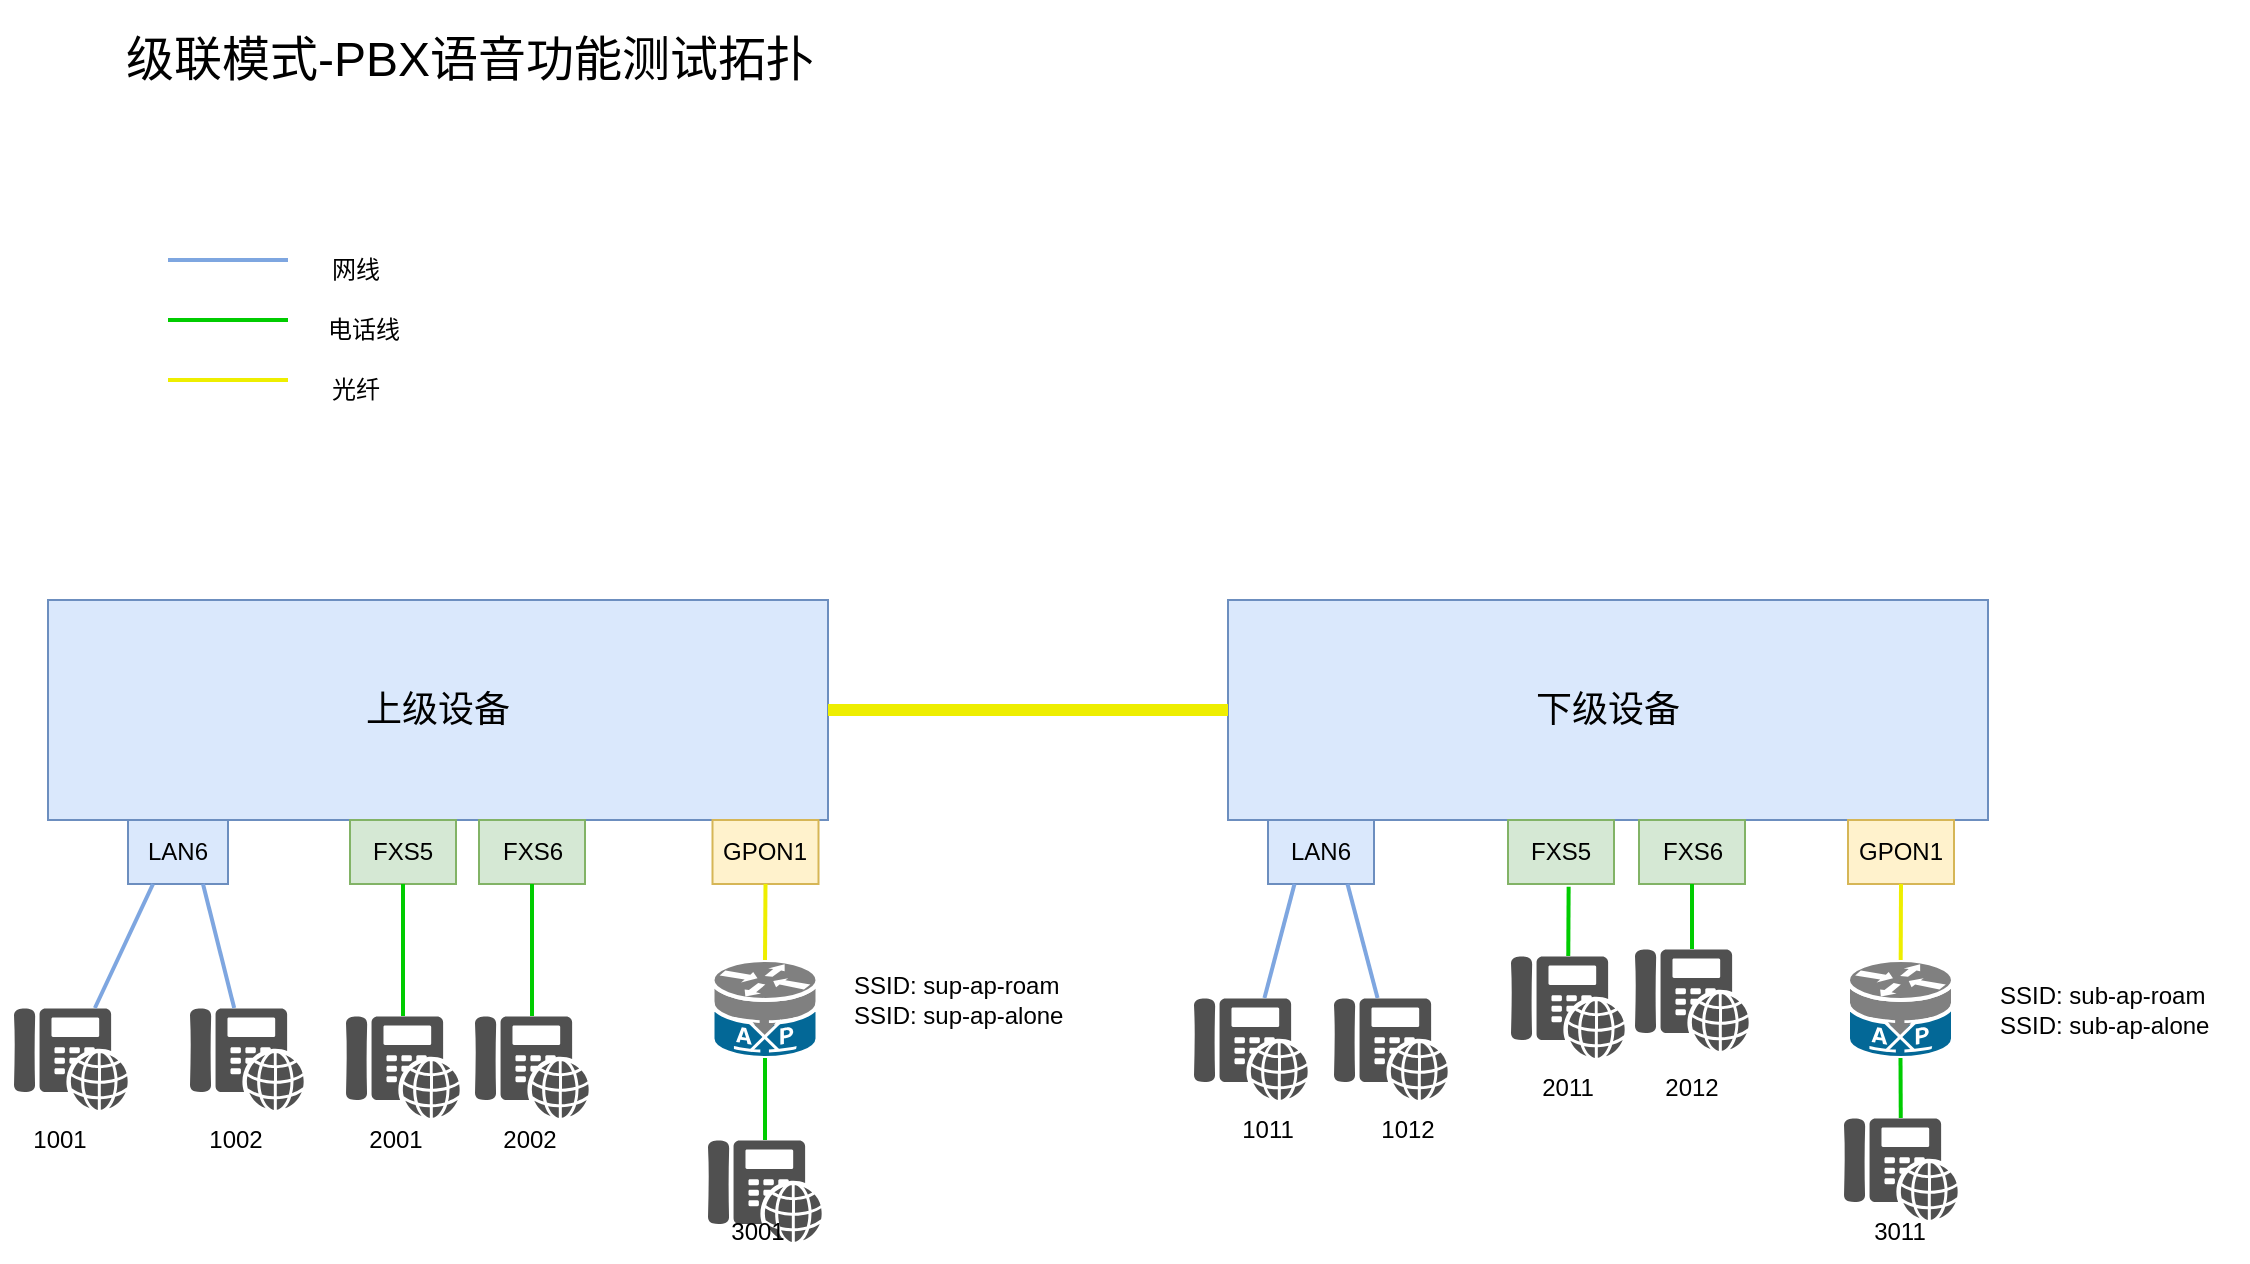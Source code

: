 <mxfile version="26.0.6" pages="2">
  <diagram id="icO13vb0mqmkHHf4-wn3" name="cascade_pbx_topo">
    <mxGraphModel dx="497" dy="292" grid="1" gridSize="10" guides="1" tooltips="1" connect="1" arrows="1" fold="1" page="1" pageScale="1" pageWidth="827" pageHeight="1169" math="0" shadow="0">
      <root>
        <mxCell id="0" />
        <mxCell id="1" parent="0" />
        <mxCell id="by5dA0bPQGcLcG-1_i2Y-1" value="&lt;font style=&quot;font-size: 18px;&quot;&gt;上级设备&lt;/font&gt;" style="rounded=0;whiteSpace=wrap;html=1;fillColor=#dae8fc;strokeColor=#6c8ebf;" parent="1" vertex="1">
          <mxGeometry x="40" y="300" width="390" height="110" as="geometry" />
        </mxCell>
        <mxCell id="by5dA0bPQGcLcG-1_i2Y-5" value="&lt;font style=&quot;font-size: 18px;&quot;&gt;下级设备&lt;/font&gt;" style="rounded=0;whiteSpace=wrap;html=1;fillColor=#dae8fc;strokeColor=#6c8ebf;" parent="1" vertex="1">
          <mxGeometry x="630" y="300" width="380" height="110" as="geometry" />
        </mxCell>
        <mxCell id="by5dA0bPQGcLcG-1_i2Y-7" value="" style="shape=mxgraph.cisco.misc.axp;sketch=0;html=1;pointerEvents=1;dashed=0;fillColor=#036897;strokeColor=#ffffff;strokeWidth=2;verticalLabelPosition=bottom;verticalAlign=top;align=center;outlineConnect=0;" parent="1" vertex="1">
          <mxGeometry x="372.25" y="480" width="52.5" height="49" as="geometry" />
        </mxCell>
        <mxCell id="by5dA0bPQGcLcG-1_i2Y-8" value="" style="sketch=0;pointerEvents=1;shadow=0;dashed=0;html=1;strokeColor=none;fillColor=#505050;labelPosition=center;verticalLabelPosition=bottom;verticalAlign=top;outlineConnect=0;align=center;shape=mxgraph.office.devices.phone_voip;" parent="1" vertex="1">
          <mxGeometry x="23" y="504" width="57" height="51" as="geometry" />
        </mxCell>
        <mxCell id="by5dA0bPQGcLcG-1_i2Y-12" value="" style="sketch=0;pointerEvents=1;shadow=0;dashed=0;html=1;strokeColor=none;fillColor=#505050;labelPosition=center;verticalLabelPosition=bottom;verticalAlign=top;outlineConnect=0;align=center;shape=mxgraph.office.devices.phone_voip;" parent="1" vertex="1">
          <mxGeometry x="771.5" y="478" width="57" height="51" as="geometry" />
        </mxCell>
        <mxCell id="by5dA0bPQGcLcG-1_i2Y-14" value="" style="sketch=0;pointerEvents=1;shadow=0;dashed=0;html=1;strokeColor=none;fillColor=#505050;labelPosition=center;verticalLabelPosition=bottom;verticalAlign=top;outlineConnect=0;align=center;shape=mxgraph.office.devices.phone_voip;" parent="1" vertex="1">
          <mxGeometry x="189" y="508" width="57" height="51" as="geometry" />
        </mxCell>
        <mxCell id="by5dA0bPQGcLcG-1_i2Y-15" value="" style="sketch=0;pointerEvents=1;shadow=0;dashed=0;html=1;strokeColor=none;fillColor=#505050;labelPosition=center;verticalLabelPosition=bottom;verticalAlign=top;outlineConnect=0;align=center;shape=mxgraph.office.devices.phone_voip;" parent="1" vertex="1">
          <mxGeometry x="938" y="559" width="57" height="51" as="geometry" />
        </mxCell>
        <mxCell id="by5dA0bPQGcLcG-1_i2Y-16" value="" style="sketch=0;pointerEvents=1;shadow=0;dashed=0;html=1;strokeColor=none;fillColor=#505050;labelPosition=center;verticalLabelPosition=bottom;verticalAlign=top;outlineConnect=0;align=center;shape=mxgraph.office.devices.phone_voip;" parent="1" vertex="1">
          <mxGeometry x="613" y="499" width="57" height="51" as="geometry" />
        </mxCell>
        <mxCell id="by5dA0bPQGcLcG-1_i2Y-23" value="LAN6" style="rounded=0;whiteSpace=wrap;html=1;fillColor=#dae8fc;strokeColor=#6c8ebf;" parent="1" vertex="1">
          <mxGeometry x="80" y="410" width="50" height="32" as="geometry" />
        </mxCell>
        <mxCell id="by5dA0bPQGcLcG-1_i2Y-24" value="FXS5" style="rounded=0;whiteSpace=wrap;html=1;fillColor=#d5e8d4;strokeColor=#82b366;" parent="1" vertex="1">
          <mxGeometry x="191" y="410" width="53" height="32" as="geometry" />
        </mxCell>
        <mxCell id="by5dA0bPQGcLcG-1_i2Y-25" value="LAN6" style="rounded=0;whiteSpace=wrap;html=1;fillColor=#dae8fc;strokeColor=#6c8ebf;" parent="1" vertex="1">
          <mxGeometry x="650" y="410" width="53" height="32" as="geometry" />
        </mxCell>
        <mxCell id="by5dA0bPQGcLcG-1_i2Y-26" value="FXS5" style="rounded=0;whiteSpace=wrap;html=1;fillColor=#d5e8d4;strokeColor=#82b366;" parent="1" vertex="1">
          <mxGeometry x="770" y="410" width="53" height="32" as="geometry" />
        </mxCell>
        <mxCell id="by5dA0bPQGcLcG-1_i2Y-27" value="GPON1" style="rounded=0;whiteSpace=wrap;html=1;fillColor=#fff2cc;strokeColor=#d6b656;" parent="1" vertex="1">
          <mxGeometry x="372.25" y="410" width="53" height="32" as="geometry" />
        </mxCell>
        <mxCell id="by5dA0bPQGcLcG-1_i2Y-28" value="" style="shape=mxgraph.cisco.misc.axp;sketch=0;html=1;pointerEvents=1;dashed=0;fillColor=#036897;strokeColor=#ffffff;strokeWidth=2;verticalLabelPosition=bottom;verticalAlign=top;align=center;outlineConnect=0;" parent="1" vertex="1">
          <mxGeometry x="940" y="480" width="52.5" height="49" as="geometry" />
        </mxCell>
        <mxCell id="by5dA0bPQGcLcG-1_i2Y-29" value="GPON1" style="rounded=0;whiteSpace=wrap;html=1;fillColor=#fff2cc;strokeColor=#d6b656;" parent="1" vertex="1">
          <mxGeometry x="940" y="410" width="53" height="32" as="geometry" />
        </mxCell>
        <mxCell id="by5dA0bPQGcLcG-1_i2Y-30" value="" style="sketch=0;pointerEvents=1;shadow=0;dashed=0;html=1;strokeColor=none;fillColor=#505050;labelPosition=center;verticalLabelPosition=bottom;verticalAlign=top;outlineConnect=0;align=center;shape=mxgraph.office.devices.phone_voip;" parent="1" vertex="1">
          <mxGeometry x="370" y="570" width="57" height="51" as="geometry" />
        </mxCell>
        <mxCell id="by5dA0bPQGcLcG-1_i2Y-36" value="1001" style="text;html=1;align=center;verticalAlign=middle;whiteSpace=wrap;rounded=0;" parent="1" vertex="1">
          <mxGeometry x="16" y="555" width="60" height="30" as="geometry" />
        </mxCell>
        <mxCell id="by5dA0bPQGcLcG-1_i2Y-37" value="2001" style="text;html=1;align=center;verticalAlign=middle;whiteSpace=wrap;rounded=0;" parent="1" vertex="1">
          <mxGeometry x="184" y="555" width="60" height="30" as="geometry" />
        </mxCell>
        <mxCell id="by5dA0bPQGcLcG-1_i2Y-38" value="" style="sketch=0;pointerEvents=1;shadow=0;dashed=0;html=1;strokeColor=none;fillColor=#505050;labelPosition=center;verticalLabelPosition=bottom;verticalAlign=top;outlineConnect=0;align=center;shape=mxgraph.office.devices.phone_voip;" parent="1" vertex="1">
          <mxGeometry x="253.5" y="508" width="57" height="51" as="geometry" />
        </mxCell>
        <mxCell id="by5dA0bPQGcLcG-1_i2Y-39" value="FXS6" style="rounded=0;whiteSpace=wrap;html=1;fillColor=#d5e8d4;strokeColor=#82b366;" parent="1" vertex="1">
          <mxGeometry x="255.5" y="410" width="53" height="32" as="geometry" />
        </mxCell>
        <mxCell id="by5dA0bPQGcLcG-1_i2Y-40" value="2002" style="text;html=1;align=center;verticalAlign=middle;whiteSpace=wrap;rounded=0;" parent="1" vertex="1">
          <mxGeometry x="250.5" y="555" width="60" height="30" as="geometry" />
        </mxCell>
        <mxCell id="by5dA0bPQGcLcG-1_i2Y-41" value="1011" style="text;html=1;align=center;verticalAlign=middle;whiteSpace=wrap;rounded=0;" parent="1" vertex="1">
          <mxGeometry x="620" y="550" width="60" height="30" as="geometry" />
        </mxCell>
        <mxCell id="by5dA0bPQGcLcG-1_i2Y-42" value="" style="sketch=0;pointerEvents=1;shadow=0;dashed=0;html=1;strokeColor=none;fillColor=#505050;labelPosition=center;verticalLabelPosition=bottom;verticalAlign=top;outlineConnect=0;align=center;shape=mxgraph.office.devices.phone_voip;" parent="1" vertex="1">
          <mxGeometry x="833.5" y="474.5" width="57" height="51" as="geometry" />
        </mxCell>
        <mxCell id="by5dA0bPQGcLcG-1_i2Y-43" value="FXS6" style="rounded=0;whiteSpace=wrap;html=1;fillColor=#d5e8d4;strokeColor=#82b366;" parent="1" vertex="1">
          <mxGeometry x="835.5" y="410" width="53" height="32" as="geometry" />
        </mxCell>
        <mxCell id="by5dA0bPQGcLcG-1_i2Y-44" value="2011" style="text;html=1;align=center;verticalAlign=middle;whiteSpace=wrap;rounded=0;" parent="1" vertex="1">
          <mxGeometry x="770" y="529" width="60" height="30" as="geometry" />
        </mxCell>
        <mxCell id="by5dA0bPQGcLcG-1_i2Y-45" value="2012" style="text;html=1;align=center;verticalAlign=middle;whiteSpace=wrap;rounded=0;" parent="1" vertex="1">
          <mxGeometry x="832" y="529" width="60" height="30" as="geometry" />
        </mxCell>
        <mxCell id="by5dA0bPQGcLcG-1_i2Y-46" value="3001" style="text;html=1;align=center;verticalAlign=middle;whiteSpace=wrap;rounded=0;" parent="1" vertex="1">
          <mxGeometry x="364.75" y="601" width="60" height="30" as="geometry" />
        </mxCell>
        <mxCell id="by5dA0bPQGcLcG-1_i2Y-47" value="301&lt;span style=&quot;background-color: initial;&quot;&gt;1&lt;/span&gt;" style="text;html=1;align=center;verticalAlign=middle;whiteSpace=wrap;rounded=0;" parent="1" vertex="1">
          <mxGeometry x="936.25" y="601" width="60" height="30" as="geometry" />
        </mxCell>
        <mxCell id="by5dA0bPQGcLcG-1_i2Y-48" value="" style="sketch=0;pointerEvents=1;shadow=0;dashed=0;html=1;strokeColor=none;fillColor=#505050;labelPosition=center;verticalLabelPosition=bottom;verticalAlign=top;outlineConnect=0;align=center;shape=mxgraph.office.devices.phone_voip;" parent="1" vertex="1">
          <mxGeometry x="111" y="504" width="57" height="51" as="geometry" />
        </mxCell>
        <mxCell id="by5dA0bPQGcLcG-1_i2Y-49" value="1002" style="text;html=1;align=center;verticalAlign=middle;whiteSpace=wrap;rounded=0;" parent="1" vertex="1">
          <mxGeometry x="104" y="555" width="60" height="30" as="geometry" />
        </mxCell>
        <mxCell id="by5dA0bPQGcLcG-1_i2Y-50" value="" style="sketch=0;pointerEvents=1;shadow=0;dashed=0;html=1;strokeColor=none;fillColor=#505050;labelPosition=center;verticalLabelPosition=bottom;verticalAlign=top;outlineConnect=0;align=center;shape=mxgraph.office.devices.phone_voip;" parent="1" vertex="1">
          <mxGeometry x="683" y="499" width="57" height="51" as="geometry" />
        </mxCell>
        <mxCell id="by5dA0bPQGcLcG-1_i2Y-51" value="1012" style="text;html=1;align=center;verticalAlign=middle;whiteSpace=wrap;rounded=0;" parent="1" vertex="1">
          <mxGeometry x="690" y="550" width="60" height="30" as="geometry" />
        </mxCell>
        <mxCell id="by5dA0bPQGcLcG-1_i2Y-52" value="SSID: sup-ap-roam&lt;div&gt;SSID: sup-ap-alone&lt;br&gt;&lt;/div&gt;" style="text;strokeColor=none;fillColor=none;align=left;verticalAlign=middle;spacingLeft=4;spacingRight=4;overflow=hidden;points=[[0,0.5],[1,0.5]];portConstraint=eastwest;rotatable=0;whiteSpace=wrap;html=1;" parent="1" vertex="1">
          <mxGeometry x="437" y="470" width="133" height="60" as="geometry" />
        </mxCell>
        <mxCell id="by5dA0bPQGcLcG-1_i2Y-53" value="SSID: sub-ap-roam&lt;div&gt;SSID: sub-ap-alone&lt;br&gt;&lt;/div&gt;" style="text;strokeColor=none;fillColor=none;align=left;verticalAlign=middle;spacingLeft=4;spacingRight=4;overflow=hidden;points=[[0,0.5],[1,0.5]];portConstraint=eastwest;rotatable=0;whiteSpace=wrap;html=1;" parent="1" vertex="1">
          <mxGeometry x="1010" y="480" width="130" height="50" as="geometry" />
        </mxCell>
        <mxCell id="Ep1STftQRM0y1Ukb86I6-2" value="" style="endArrow=none;html=1;rounded=0;strokeColor=#eeee00;strokeWidth=6;shadow=0;entryX=0;entryY=0.5;entryDx=0;entryDy=0;exitX=1;exitY=0.5;exitDx=0;exitDy=0;" parent="1" source="by5dA0bPQGcLcG-1_i2Y-1" target="by5dA0bPQGcLcG-1_i2Y-5" edge="1">
          <mxGeometry width="50" height="50" relative="1" as="geometry">
            <mxPoint x="460" y="350" as="sourcePoint" />
            <mxPoint x="480" y="280" as="targetPoint" />
          </mxGeometry>
        </mxCell>
        <mxCell id="Ep1STftQRM0y1Ukb86I6-3" value="" style="endArrow=none;html=1;rounded=0;strokeColor=#7EA6E0;strokeWidth=2;entryX=0.25;entryY=1;entryDx=0;entryDy=0;" parent="1" source="by5dA0bPQGcLcG-1_i2Y-8" target="by5dA0bPQGcLcG-1_i2Y-23" edge="1">
          <mxGeometry width="50" height="50" relative="1" as="geometry">
            <mxPoint x="30" y="620" as="sourcePoint" />
            <mxPoint x="80" y="570" as="targetPoint" />
          </mxGeometry>
        </mxCell>
        <mxCell id="Ep1STftQRM0y1Ukb86I6-5" value="" style="endArrow=none;html=1;rounded=0;strokeColor=#7EA6E0;strokeWidth=2;entryX=0.75;entryY=1;entryDx=0;entryDy=0;" parent="1" source="by5dA0bPQGcLcG-1_i2Y-48" target="by5dA0bPQGcLcG-1_i2Y-23" edge="1">
          <mxGeometry width="50" height="50" relative="1" as="geometry">
            <mxPoint x="75" y="514" as="sourcePoint" />
            <mxPoint x="103" y="460" as="targetPoint" />
          </mxGeometry>
        </mxCell>
        <mxCell id="Ep1STftQRM0y1Ukb86I6-8" value="" style="endArrow=none;html=1;rounded=0;strokeColor=#7EA6E0;strokeWidth=2;entryX=0.25;entryY=1;entryDx=0;entryDy=0;" parent="1" source="by5dA0bPQGcLcG-1_i2Y-16" target="by5dA0bPQGcLcG-1_i2Y-25" edge="1">
          <mxGeometry width="50" height="50" relative="1" as="geometry">
            <mxPoint x="142" y="514" as="sourcePoint" />
            <mxPoint x="128" y="460" as="targetPoint" />
          </mxGeometry>
        </mxCell>
        <mxCell id="Ep1STftQRM0y1Ukb86I6-9" value="" style="endArrow=none;html=1;rounded=0;strokeColor=#7EA6E0;strokeWidth=2;entryX=0.75;entryY=1;entryDx=0;entryDy=0;" parent="1" source="by5dA0bPQGcLcG-1_i2Y-50" target="by5dA0bPQGcLcG-1_i2Y-25" edge="1">
          <mxGeometry width="50" height="50" relative="1" as="geometry">
            <mxPoint x="659" y="509" as="sourcePoint" />
            <mxPoint x="673" y="460" as="targetPoint" />
          </mxGeometry>
        </mxCell>
        <mxCell id="Ep1STftQRM0y1Ukb86I6-10" value="" style="endArrow=none;html=1;rounded=0;strokeColor=#00CC00;strokeWidth=2;entryX=0.5;entryY=1;entryDx=0;entryDy=0;" parent="1" source="by5dA0bPQGcLcG-1_i2Y-14" target="by5dA0bPQGcLcG-1_i2Y-24" edge="1">
          <mxGeometry width="50" height="50" relative="1" as="geometry">
            <mxPoint x="178" y="180" as="sourcePoint" />
            <mxPoint x="228" y="130" as="targetPoint" />
          </mxGeometry>
        </mxCell>
        <mxCell id="Ep1STftQRM0y1Ukb86I6-11" value="" style="endArrow=none;html=1;rounded=0;strokeColor=#00CC00;strokeWidth=2;entryX=0.5;entryY=1;entryDx=0;entryDy=0;" parent="1" source="by5dA0bPQGcLcG-1_i2Y-38" target="by5dA0bPQGcLcG-1_i2Y-39" edge="1">
          <mxGeometry width="50" height="50" relative="1" as="geometry">
            <mxPoint x="228" y="518" as="sourcePoint" />
            <mxPoint x="228" y="460" as="targetPoint" />
          </mxGeometry>
        </mxCell>
        <mxCell id="Ep1STftQRM0y1Ukb86I6-12" value="" style="endArrow=none;html=1;rounded=0;strokeColor=#EEEE00;strokeWidth=2;shadow=0;entryX=0.5;entryY=1;entryDx=0;entryDy=0;exitX=0.5;exitY=0;exitDx=0;exitDy=0;exitPerimeter=0;" parent="1" source="by5dA0bPQGcLcG-1_i2Y-7" target="by5dA0bPQGcLcG-1_i2Y-27" edge="1">
          <mxGeometry width="50" height="50" relative="1" as="geometry">
            <mxPoint x="249.5" y="190" as="sourcePoint" />
            <mxPoint x="299.5" y="140" as="targetPoint" />
          </mxGeometry>
        </mxCell>
        <mxCell id="Ep1STftQRM0y1Ukb86I6-13" value="" style="endArrow=none;html=1;rounded=0;strokeColor=#00CC00;strokeWidth=2;entryX=0.5;entryY=1;entryDx=0;entryDy=0;entryPerimeter=0;" parent="1" source="by5dA0bPQGcLcG-1_i2Y-30" target="by5dA0bPQGcLcG-1_i2Y-7" edge="1">
          <mxGeometry width="50" height="50" relative="1" as="geometry">
            <mxPoint x="292" y="518" as="sourcePoint" />
            <mxPoint x="292" y="460" as="targetPoint" />
          </mxGeometry>
        </mxCell>
        <mxCell id="Ep1STftQRM0y1Ukb86I6-14" value="" style="endArrow=none;html=1;rounded=0;strokeColor=#00CC00;strokeWidth=2;entryX=0.572;entryY=1.042;entryDx=0;entryDy=0;entryPerimeter=0;" parent="1" source="by5dA0bPQGcLcG-1_i2Y-12" target="by5dA0bPQGcLcG-1_i2Y-26" edge="1">
          <mxGeometry width="50" height="50" relative="1" as="geometry">
            <mxPoint x="750" y="450" as="sourcePoint" />
            <mxPoint x="228" y="130" as="targetPoint" />
          </mxGeometry>
        </mxCell>
        <mxCell id="Ep1STftQRM0y1Ukb86I6-15" value="" style="endArrow=none;html=1;rounded=0;strokeColor=#00CC00;strokeWidth=2;entryX=0.5;entryY=1;entryDx=0;entryDy=0;" parent="1" source="by5dA0bPQGcLcG-1_i2Y-42" target="by5dA0bPQGcLcG-1_i2Y-43" edge="1">
          <mxGeometry width="50" height="50" relative="1" as="geometry">
            <mxPoint x="811" y="488" as="sourcePoint" />
            <mxPoint x="810" y="462" as="targetPoint" />
          </mxGeometry>
        </mxCell>
        <mxCell id="Ep1STftQRM0y1Ukb86I6-16" value="" style="endArrow=none;html=1;rounded=0;strokeColor=#EEEE00;strokeWidth=2;shadow=0;entryX=0.5;entryY=1;entryDx=0;entryDy=0;" parent="1" source="by5dA0bPQGcLcG-1_i2Y-28" target="by5dA0bPQGcLcG-1_i2Y-29" edge="1">
          <mxGeometry width="50" height="50" relative="1" as="geometry">
            <mxPoint x="409" y="490" as="sourcePoint" />
            <mxPoint x="409" y="460" as="targetPoint" />
          </mxGeometry>
        </mxCell>
        <mxCell id="Ep1STftQRM0y1Ukb86I6-17" value="" style="endArrow=none;html=1;rounded=0;strokeColor=#00CC00;strokeWidth=2;entryX=0.5;entryY=1;entryDx=0;entryDy=0;entryPerimeter=0;" parent="1" source="by5dA0bPQGcLcG-1_i2Y-15" target="by5dA0bPQGcLcG-1_i2Y-28" edge="1">
          <mxGeometry width="50" height="50" relative="1" as="geometry">
            <mxPoint x="970" y="550" as="sourcePoint" />
            <mxPoint x="409" y="539" as="targetPoint" />
          </mxGeometry>
        </mxCell>
        <mxCell id="QKo4oRBuGP1AwFdQR5s3-2" value="&lt;font style=&quot;font-size: 24px;&quot;&gt;级联模式-PBX语音功能测试拓扑&lt;/font&gt;" style="text;html=1;align=center;verticalAlign=middle;whiteSpace=wrap;rounded=0;" vertex="1" parent="1">
          <mxGeometry x="40" width="422" height="60" as="geometry" />
        </mxCell>
        <mxCell id="QKo4oRBuGP1AwFdQR5s3-3" value="" style="group" vertex="1" connectable="0" parent="1">
          <mxGeometry x="100" y="120" width="124" height="30" as="geometry" />
        </mxCell>
        <mxCell id="by5dA0bPQGcLcG-1_i2Y-32" value="" style="endArrow=none;html=1;rounded=0;strokeColor=#7EA6E0;strokeWidth=2;" parent="QKo4oRBuGP1AwFdQR5s3-3" edge="1">
          <mxGeometry width="50" height="50" relative="1" as="geometry">
            <mxPoint y="10" as="sourcePoint" />
            <mxPoint x="60" y="10" as="targetPoint" />
          </mxGeometry>
        </mxCell>
        <mxCell id="Ep1STftQRM0y1Ukb86I6-18" value="网线" style="text;html=1;align=center;verticalAlign=middle;whiteSpace=wrap;rounded=0;" parent="QKo4oRBuGP1AwFdQR5s3-3" vertex="1">
          <mxGeometry x="64" width="60" height="30" as="geometry" />
        </mxCell>
        <mxCell id="QKo4oRBuGP1AwFdQR5s3-4" value="" style="group" vertex="1" connectable="0" parent="1">
          <mxGeometry x="100" y="150" width="128" height="30" as="geometry" />
        </mxCell>
        <mxCell id="by5dA0bPQGcLcG-1_i2Y-35" value="" style="endArrow=none;html=1;rounded=0;strokeColor=#00CC00;strokeWidth=2;" parent="QKo4oRBuGP1AwFdQR5s3-4" edge="1">
          <mxGeometry width="50" height="50" relative="1" as="geometry">
            <mxPoint y="10" as="sourcePoint" />
            <mxPoint x="60" y="10" as="targetPoint" />
          </mxGeometry>
        </mxCell>
        <mxCell id="Ep1STftQRM0y1Ukb86I6-19" value="电话线" style="text;html=1;align=center;verticalAlign=middle;whiteSpace=wrap;rounded=0;" parent="QKo4oRBuGP1AwFdQR5s3-4" vertex="1">
          <mxGeometry x="68" width="60" height="30" as="geometry" />
        </mxCell>
        <mxCell id="QKo4oRBuGP1AwFdQR5s3-5" value="" style="group" vertex="1" connectable="0" parent="1">
          <mxGeometry x="100" y="180" width="124" height="30" as="geometry" />
        </mxCell>
        <mxCell id="Ep1STftQRM0y1Ukb86I6-1" value="" style="endArrow=none;html=1;rounded=0;strokeColor=#EEEE00;strokeWidth=2;shadow=0;" parent="QKo4oRBuGP1AwFdQR5s3-5" edge="1">
          <mxGeometry width="50" height="50" relative="1" as="geometry">
            <mxPoint y="10" as="sourcePoint" />
            <mxPoint x="60" y="10" as="targetPoint" />
          </mxGeometry>
        </mxCell>
        <mxCell id="Ep1STftQRM0y1Ukb86I6-20" value="光纤" style="text;html=1;align=center;verticalAlign=middle;whiteSpace=wrap;rounded=0;" parent="QKo4oRBuGP1AwFdQR5s3-5" vertex="1">
          <mxGeometry x="64" width="60" height="30" as="geometry" />
        </mxCell>
      </root>
    </mxGraphModel>
  </diagram>
  <diagram id="cFqsDGn_sC-Uk8bXX-Pq" name="portal_auth">
    <mxGraphModel dx="870" dy="511" grid="1" gridSize="10" guides="1" tooltips="1" connect="1" arrows="1" fold="1" page="1" pageScale="1" pageWidth="827" pageHeight="1169" math="0" shadow="0">
      <root>
        <mxCell id="0" />
        <mxCell id="1" parent="0" />
        <mxCell id="C4Nu0ADXO4HTkM-mq0jx-2" value="Client" style="shape=umlLifeline;perimeter=lifelinePerimeter;whiteSpace=wrap;html=1;container=1;dropTarget=0;collapsible=0;recursiveResize=0;outlineConnect=0;portConstraint=eastwest;newEdgeStyle={&quot;curved&quot;:0,&quot;rounded&quot;:0};" vertex="1" parent="1">
          <mxGeometry x="170" y="140" width="100" height="580" as="geometry" />
        </mxCell>
        <mxCell id="C4Nu0ADXO4HTkM-mq0jx-3" value="Auth_Server&lt;div&gt;(wifidog_auth)&lt;/div&gt;" style="shape=umlLifeline;perimeter=lifelinePerimeter;whiteSpace=wrap;html=1;container=1;dropTarget=0;collapsible=0;recursiveResize=0;outlineConnect=0;portConstraint=eastwest;newEdgeStyle={&quot;curved&quot;:0,&quot;rounded&quot;:0};" vertex="1" parent="1">
          <mxGeometry x="580" y="140" width="100" height="580" as="geometry" />
        </mxCell>
        <mxCell id="C4Nu0ADXO4HTkM-mq0jx-13" value="" style="html=1;points=[[0,0,0,0,5],[0,1,0,0,-5],[1,0,0,0,5],[1,1,0,0,-5]];perimeter=orthogonalPerimeter;outlineConnect=0;targetShapes=umlLifeline;portConstraint=eastwest;newEdgeStyle={&quot;curved&quot;:0,&quot;rounded&quot;:0};" vertex="1" parent="C4Nu0ADXO4HTkM-mq0jx-3">
          <mxGeometry x="45" y="154" width="10" height="60" as="geometry" />
        </mxCell>
        <mxCell id="C4Nu0ADXO4HTkM-mq0jx-15" value="" style="html=1;points=[[0,0,0,0,5],[0,1,0,0,-5],[1,0,0,0,5],[1,1,0,0,-5]];perimeter=orthogonalPerimeter;outlineConnect=0;targetShapes=umlLifeline;portConstraint=eastwest;newEdgeStyle={&quot;curved&quot;:0,&quot;rounded&quot;:0};" vertex="1" parent="C4Nu0ADXO4HTkM-mq0jx-3">
          <mxGeometry x="45" y="260" width="10" height="40" as="geometry" />
        </mxCell>
        <mxCell id="C4Nu0ADXO4HTkM-mq0jx-32" value="" style="html=1;points=[[0,0,0,0,5],[0,1,0,0,-5],[1,0,0,0,5],[1,1,0,0,-5]];perimeter=orthogonalPerimeter;outlineConnect=0;targetShapes=umlLifeline;portConstraint=eastwest;newEdgeStyle={&quot;curved&quot;:0,&quot;rounded&quot;:0};" vertex="1" parent="C4Nu0ADXO4HTkM-mq0jx-3">
          <mxGeometry x="45" y="330" width="10" height="50" as="geometry" />
        </mxCell>
        <mxCell id="C4Nu0ADXO4HTkM-mq0jx-4" value="Gateway&lt;div&gt;(wifidog)&lt;/div&gt;" style="shape=umlLifeline;perimeter=lifelinePerimeter;whiteSpace=wrap;html=1;container=1;dropTarget=0;collapsible=0;recursiveResize=0;outlineConnect=0;portConstraint=eastwest;newEdgeStyle={&quot;curved&quot;:0,&quot;rounded&quot;:0};" vertex="1" parent="1">
          <mxGeometry x="350" y="140" width="100" height="580" as="geometry" />
        </mxCell>
        <mxCell id="C4Nu0ADXO4HTkM-mq0jx-6" value="" style="html=1;points=[[0,0,0,0,5],[0,1,0,0,-5],[1,0,0,0,5],[1,1,0,0,-5]];perimeter=orthogonalPerimeter;outlineConnect=0;targetShapes=umlLifeline;portConstraint=eastwest;newEdgeStyle={&quot;curved&quot;:0,&quot;rounded&quot;:0};" vertex="1" parent="C4Nu0ADXO4HTkM-mq0jx-4">
          <mxGeometry x="45" y="69" width="10" height="41" as="geometry" />
        </mxCell>
        <mxCell id="C4Nu0ADXO4HTkM-mq0jx-18" value="" style="html=1;points=[[0,0,0,0,5],[0,1,0,0,-5],[1,0,0,0,5],[1,1,0,0,-5]];perimeter=orthogonalPerimeter;outlineConnect=0;targetShapes=umlLifeline;portConstraint=eastwest;newEdgeStyle={&quot;curved&quot;:0,&quot;rounded&quot;:0};" vertex="1" parent="C4Nu0ADXO4HTkM-mq0jx-4">
          <mxGeometry x="45" y="320" width="10" height="80" as="geometry" />
        </mxCell>
        <mxCell id="C4Nu0ADXO4HTkM-mq0jx-5" value="(1) request some domain" style="html=1;verticalAlign=bottom;endArrow=block;curved=0;rounded=0;" edge="1" parent="1" target="C4Nu0ADXO4HTkM-mq0jx-6">
          <mxGeometry width="80" relative="1" as="geometry">
            <mxPoint x="219.667" y="219" as="sourcePoint" />
            <mxPoint x="390" y="219" as="targetPoint" />
            <Array as="points">
              <mxPoint x="310" y="219" />
            </Array>
            <mxPoint as="offset" />
          </mxGeometry>
        </mxCell>
        <mxCell id="C4Nu0ADXO4HTkM-mq0jx-8" value="(2) return redirect indirective" style="html=1;verticalAlign=bottom;endArrow=open;dashed=1;endSize=8;curved=0;rounded=0;" edge="1" parent="1" source="C4Nu0ADXO4HTkM-mq0jx-6" target="C4Nu0ADXO4HTkM-mq0jx-2">
          <mxGeometry relative="1" as="geometry">
            <mxPoint x="390" y="299" as="sourcePoint" />
            <mxPoint x="219.667" y="259" as="targetPoint" />
            <Array as="points">
              <mxPoint x="300" y="240" />
            </Array>
          </mxGeometry>
        </mxCell>
        <mxCell id="C4Nu0ADXO4HTkM-mq0jx-9" value="(3) redirect to auth server&amp;nbsp; with client information and gateway information" style="html=1;verticalAlign=bottom;endArrow=block;curved=0;rounded=0;" edge="1" parent="1" target="C4Nu0ADXO4HTkM-mq0jx-13">
          <mxGeometry width="80" relative="1" as="geometry">
            <mxPoint x="220" y="304" as="sourcePoint" />
            <mxPoint x="650" y="304" as="targetPoint" />
            <Array as="points" />
            <mxPoint as="offset" />
          </mxGeometry>
        </mxCell>
        <mxCell id="C4Nu0ADXO4HTkM-mq0jx-10" value="(4) return login page" style="html=1;verticalAlign=bottom;endArrow=open;dashed=1;endSize=8;curved=0;rounded=0;exitX=0;exitY=1;exitDx=0;exitDy=-5;exitPerimeter=0;" edge="1" parent="1" source="C4Nu0ADXO4HTkM-mq0jx-13">
          <mxGeometry relative="1" as="geometry">
            <mxPoint x="590" y="344" as="sourcePoint" />
            <mxPoint x="219.667" y="349.0" as="targetPoint" />
          </mxGeometry>
        </mxCell>
        <mxCell id="C4Nu0ADXO4HTkM-mq0jx-16" value="(5) login&amp;nbsp; request" style="html=1;verticalAlign=bottom;endArrow=block;curved=0;rounded=0;entryX=0;entryY=0;entryDx=0;entryDy=5;" edge="1" target="C4Nu0ADXO4HTkM-mq0jx-15" parent="1">
          <mxGeometry relative="1" as="geometry">
            <mxPoint x="219.667" y="405.0" as="sourcePoint" />
          </mxGeometry>
        </mxCell>
        <mxCell id="C4Nu0ADXO4HTkM-mq0jx-17" value="(6) login success" style="html=1;verticalAlign=bottom;endArrow=open;dashed=1;endSize=8;curved=0;rounded=0;exitX=0;exitY=1;exitDx=0;exitDy=-5;" edge="1" parent="1">
          <mxGeometry relative="1" as="geometry">
            <mxPoint x="219.667" y="430.0" as="targetPoint" />
            <mxPoint x="625" y="430.0" as="sourcePoint" />
          </mxGeometry>
        </mxCell>
        <mxCell id="C4Nu0ADXO4HTkM-mq0jx-30" value="(8) auth by token" style="html=1;verticalAlign=bottom;endArrow=block;curved=0;rounded=0;entryX=0;entryY=0;entryDx=0;entryDy=5;" edge="1" parent="1" target="C4Nu0ADXO4HTkM-mq0jx-32">
          <mxGeometry relative="1" as="geometry">
            <mxPoint x="410" y="475" as="sourcePoint" />
          </mxGeometry>
        </mxCell>
        <mxCell id="C4Nu0ADXO4HTkM-mq0jx-31" value="(9) return auth result" style="html=1;verticalAlign=bottom;endArrow=open;dashed=1;endSize=8;curved=0;rounded=0;exitX=0;exitY=1;exitDx=0;exitDy=-5;" edge="1" parent="1" source="C4Nu0ADXO4HTkM-mq0jx-32">
          <mxGeometry relative="1" as="geometry">
            <mxPoint x="410" y="515" as="targetPoint" />
          </mxGeometry>
        </mxCell>
        <mxCell id="C4Nu0ADXO4HTkM-mq0jx-19" value="(7) auth request" style="html=1;verticalAlign=bottom;endArrow=block;curved=0;rounded=0;entryX=0;entryY=0;entryDx=0;entryDy=5;" edge="1" parent="1" target="C4Nu0ADXO4HTkM-mq0jx-18">
          <mxGeometry relative="1" as="geometry">
            <mxPoint x="219.667" y="465" as="sourcePoint" />
          </mxGeometry>
        </mxCell>
        <mxCell id="C4Nu0ADXO4HTkM-mq0jx-20" value="(10) auth success,&lt;div&gt;return redirect portal page&lt;/div&gt;" style="html=1;verticalAlign=bottom;endArrow=open;dashed=1;endSize=8;curved=0;rounded=0;" edge="1" parent="1">
          <mxGeometry relative="1" as="geometry">
            <mxPoint x="219.667" y="534" as="targetPoint" />
            <mxPoint x="390" y="534" as="sourcePoint" />
          </mxGeometry>
        </mxCell>
        <mxCell id="PmjgFcAfYHajG9NbzoIZ-1" value="" style="rounded=0;whiteSpace=wrap;html=1;dashed=1;fillColor=none;fontColor=#333333;strokeColor=#666666;" vertex="1" parent="1">
          <mxGeometry x="190" y="570" width="480" height="80" as="geometry" />
        </mxCell>
        <mxCell id="PmjgFcAfYHajG9NbzoIZ-3" value="" style="html=1;points=[[0,0,0,0,5],[0,1,0,0,-5],[1,0,0,0,5],[1,1,0,0,-5]];perimeter=orthogonalPerimeter;outlineConnect=0;targetShapes=umlLifeline;portConstraint=eastwest;newEdgeStyle={&quot;curved&quot;:0,&quot;rounded&quot;:0};" vertex="1" parent="1">
          <mxGeometry x="627.67" y="600" width="10" height="40" as="geometry" />
        </mxCell>
        <mxCell id="PmjgFcAfYHajG9NbzoIZ-4" value="(11) redirect to portal page" style="html=1;verticalAlign=bottom;endArrow=block;curved=0;rounded=0;entryX=0;entryY=0;entryDx=0;entryDy=5;" edge="1" parent="1" target="PmjgFcAfYHajG9NbzoIZ-3">
          <mxGeometry relative="1" as="geometry">
            <mxPoint x="222.67" y="605" as="sourcePoint" />
          </mxGeometry>
        </mxCell>
        <mxCell id="PmjgFcAfYHajG9NbzoIZ-5" value="(12) portal page" style="html=1;verticalAlign=bottom;endArrow=open;dashed=1;endSize=8;curved=0;rounded=0;exitX=0;exitY=1;exitDx=0;exitDy=-5;" edge="1" parent="1">
          <mxGeometry relative="1" as="geometry">
            <mxPoint x="222.337" y="630.0" as="targetPoint" />
            <mxPoint x="627.67" y="630.0" as="sourcePoint" />
          </mxGeometry>
        </mxCell>
      </root>
    </mxGraphModel>
  </diagram>
</mxfile>
